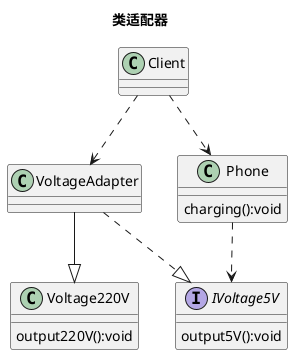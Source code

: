 @startuml
title 类适配器
class Voltage220V{
    output220V():void
}

interface IVoltage5V{
    output5V():void
}

class VoltageAdapter

VoltageAdapter --|> Voltage220V
VoltageAdapter ..|> IVoltage5V

class Phone{
    charging():void
}

Phone ..> IVoltage5V

class Client
Client ..> Phone
Client ..> VoltageAdapter

@enduml